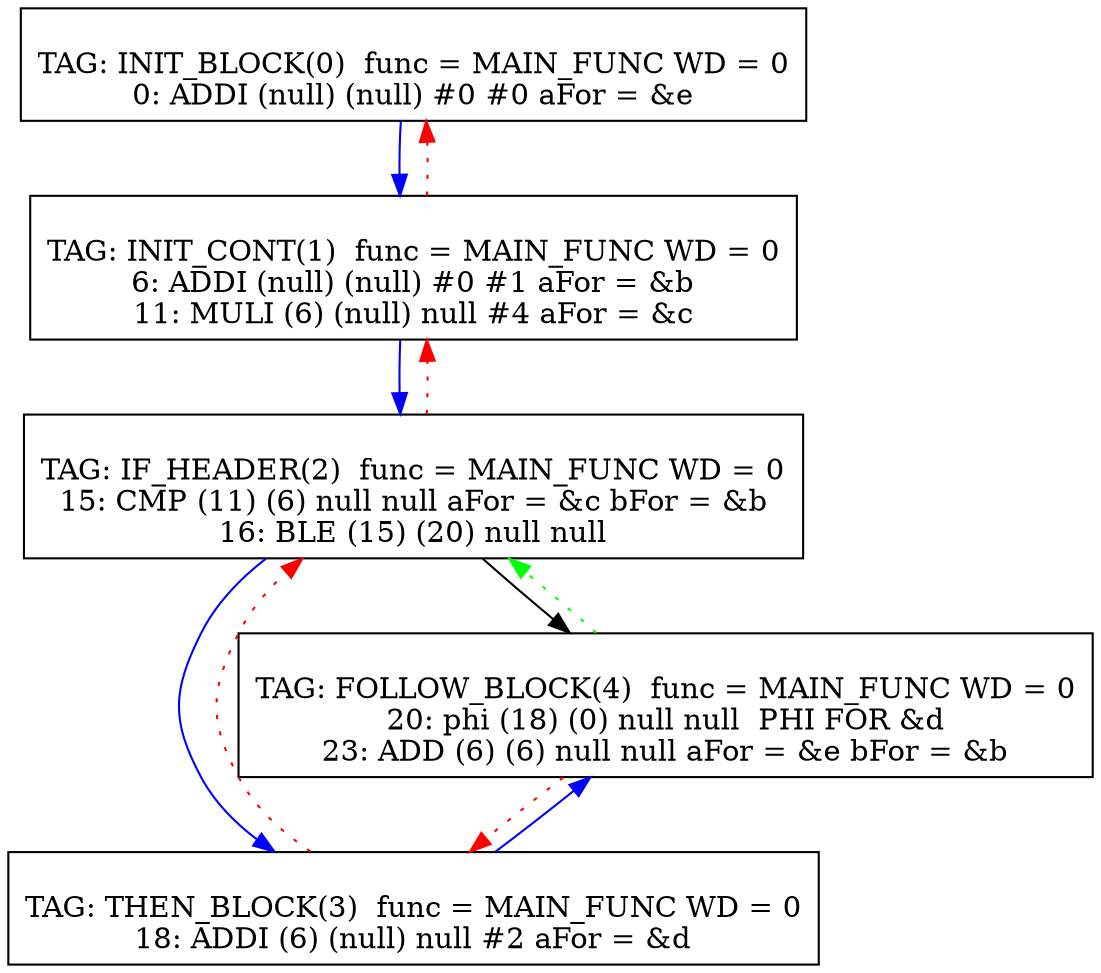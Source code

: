 digraph {
0[label="
TAG: INIT_BLOCK(0)  func = MAIN_FUNC WD = 0
0: ADDI (null) (null) #0 #0 aFor = &e
"];
0[shape=box];
0 -> 1[color=blue]
1[label="
TAG: INIT_CONT(1)  func = MAIN_FUNC WD = 0
6: ADDI (null) (null) #0 #1 aFor = &b
11: MULI (6) (null) null #4 aFor = &c
"];
1[shape=box];
1 -> 2[color=blue]
1 -> 0[color=red][style=dotted]
2[label="
TAG: IF_HEADER(2)  func = MAIN_FUNC WD = 0
15: CMP (11) (6) null null aFor = &c bFor = &b
16: BLE (15) (20) null null
"];
2[shape=box];
2 -> 3[color=blue]
2 -> 4[color=black]
2 -> 1[color=red][style=dotted]
3[label="
TAG: THEN_BLOCK(3)  func = MAIN_FUNC WD = 0
18: ADDI (6) (null) null #2 aFor = &d
"];
3[shape=box];
3 -> 4[color=blue]
3 -> 2[color=red][style=dotted]
4[label="
TAG: FOLLOW_BLOCK(4)  func = MAIN_FUNC WD = 0
20: phi (18) (0) null null  PHI FOR &d
23: ADD (6) (6) null null aFor = &e bFor = &b
"];
4[shape=box];
4 -> 3[color=red][style=dotted]
4 -> 2[color=green][style=dotted]
}